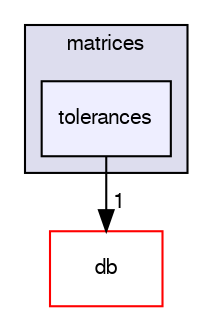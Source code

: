 digraph "src/OpenFOAM/matrices/tolerances" {
  bgcolor=transparent;
  compound=true
  node [ fontsize="10", fontname="FreeSans"];
  edge [ labelfontsize="10", labelfontname="FreeSans"];
  subgraph clusterdir_b07477ab37bc0cd7eb28fb569c691c21 {
    graph [ bgcolor="#ddddee", pencolor="black", label="matrices" fontname="FreeSans", fontsize="10", URL="dir_b07477ab37bc0cd7eb28fb569c691c21.html"]
  dir_adb6d451bdfb9f9760aeb76275bea0f2 [shape=box, label="tolerances", style="filled", fillcolor="#eeeeff", pencolor="black", URL="dir_adb6d451bdfb9f9760aeb76275bea0f2.html"];
  }
  dir_63c634f7a7cfd679ac26c67fb30fc32f [shape=box label="db" color="red" URL="dir_63c634f7a7cfd679ac26c67fb30fc32f.html"];
  dir_adb6d451bdfb9f9760aeb76275bea0f2->dir_63c634f7a7cfd679ac26c67fb30fc32f [headlabel="1", labeldistance=1.5 headhref="dir_002025_001761.html"];
}
